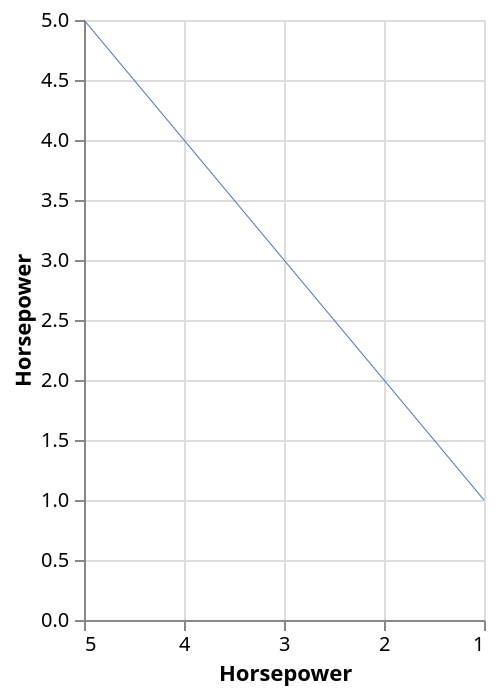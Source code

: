 {
  "$schema": "https://vega.github.io/schema/vega-lite/v5.json",
  "data": {
    "values": [
      {
        "Horsepower": 1,
        "Weight_in_lbs": 19
      },
      {
        "Horsepower": 5,
        "Weight_in_lbs": 21
      },
      {
        "Horsepower": 2,
        "Weight_in_lbs": 58
      },
      {
        "Horsepower": 3,
        "Weight_in_lbs": 12
      },
      {
        "Horsepower": 4,
        "Weight_in_lbs": 13
      }
    ]
  },
  "encoding": {
    "order": {
      "field": "Horsepower",
      "type": "ordinal"
    },
    "x": {
      "field": "Horsepower",
      "sort": "descending",
      "type": "quantitative"
    },
    "y": {
      "field": "Horsepower",
      "type": "quantitative"
    }
  },
  "height": 300,
  "mark": {
    "strokeWidth": 0.5,
    "type": "line"
  }
}